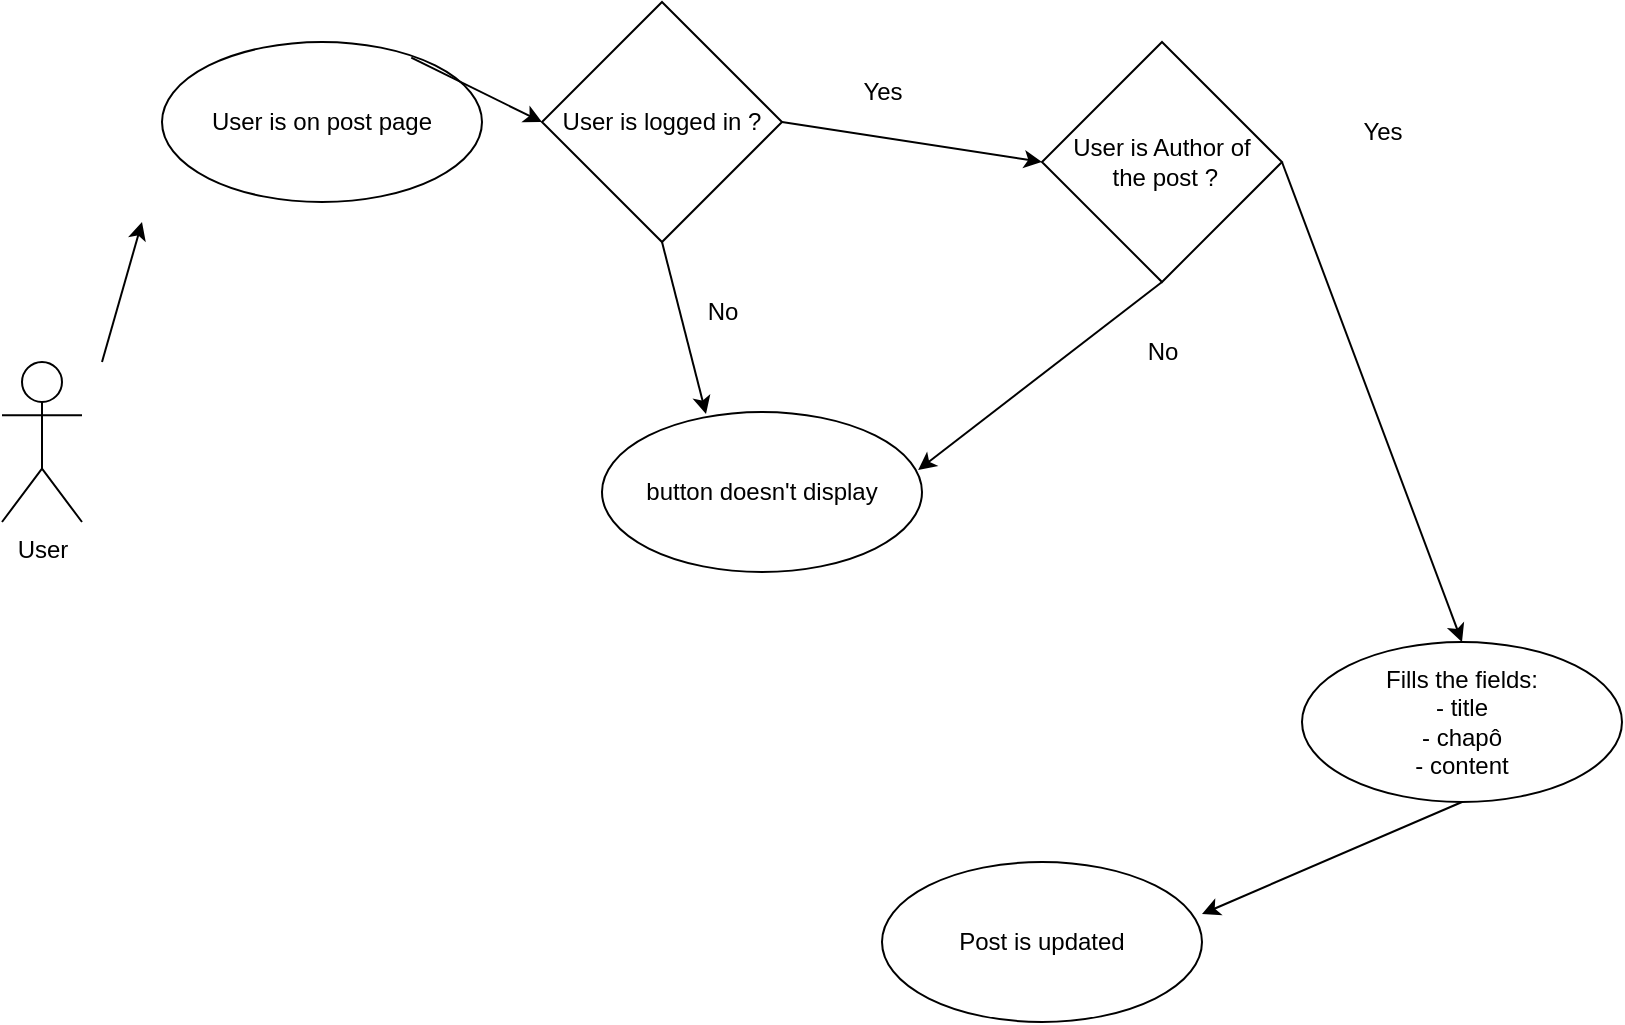 <mxfile version="20.4.0" type="device"><diagram id="AhA20uXCdIqopeKHl86Q" name="Page-1"><mxGraphModel dx="974" dy="536" grid="1" gridSize="10" guides="1" tooltips="1" connect="1" arrows="1" fold="1" page="1" pageScale="1" pageWidth="850" pageHeight="1100" math="0" shadow="0"><root><mxCell id="0"/><mxCell id="1" parent="0"/><mxCell id="5v1zRxvSDNw1_mjDPV5--2" value="&lt;div&gt;User&lt;/div&gt;" style="shape=umlActor;verticalLabelPosition=bottom;verticalAlign=top;html=1;outlineConnect=0;" parent="1" vertex="1"><mxGeometry x="40" y="200" width="40" height="80" as="geometry"/></mxCell><mxCell id="5v1zRxvSDNw1_mjDPV5--3" value="User is on post page" style="ellipse;whiteSpace=wrap;html=1;" parent="1" vertex="1"><mxGeometry x="120" y="40" width="160" height="80" as="geometry"/></mxCell><mxCell id="5v1zRxvSDNw1_mjDPV5--5" value="Fills the fields:&lt;br&gt;&lt;div&gt;- title&lt;/div&gt;&lt;div&gt;- chapô&lt;/div&gt;&lt;div&gt;- content&lt;br&gt;&lt;/div&gt;" style="ellipse;whiteSpace=wrap;html=1;" parent="1" vertex="1"><mxGeometry x="690" y="340" width="160" height="80" as="geometry"/></mxCell><mxCell id="5v1zRxvSDNw1_mjDPV5--6" value="" style="endArrow=classic;html=1;rounded=0;entryX=0;entryY=0.5;entryDx=0;entryDy=0;exitX=0.779;exitY=0.098;exitDx=0;exitDy=0;exitPerimeter=0;" parent="1" source="5v1zRxvSDNw1_mjDPV5--3" target="5v1zRxvSDNw1_mjDPV5--29" edge="1"><mxGeometry width="50" height="50" relative="1" as="geometry"><mxPoint x="410" y="360" as="sourcePoint"/><mxPoint x="303.431" y="108.284" as="targetPoint"/></mxGeometry></mxCell><mxCell id="5v1zRxvSDNw1_mjDPV5--7" value="" style="endArrow=classic;html=1;rounded=0;exitX=1;exitY=0.5;exitDx=0;exitDy=0;entryX=0;entryY=0.5;entryDx=0;entryDy=0;" parent="1" source="5v1zRxvSDNw1_mjDPV5--29" target="rtTVPSc2c0AjUPFmb5-v-2" edge="1"><mxGeometry width="50" height="50" relative="1" as="geometry"><mxPoint x="440.0" y="90" as="sourcePoint"/><mxPoint x="560" y="120" as="targetPoint"/></mxGeometry></mxCell><mxCell id="5v1zRxvSDNw1_mjDPV5--11" value="" style="endArrow=classic;html=1;rounded=0;entryX=1;entryY=0.325;entryDx=0;entryDy=0;exitX=0.5;exitY=1;exitDx=0;exitDy=0;entryPerimeter=0;" parent="1" source="5v1zRxvSDNw1_mjDPV5--5" target="5v1zRxvSDNw1_mjDPV5--18" edge="1"><mxGeometry width="50" height="50" relative="1" as="geometry"><mxPoint x="610" y="420" as="sourcePoint"/><mxPoint x="610" y="585" as="targetPoint"/></mxGeometry></mxCell><mxCell id="5v1zRxvSDNw1_mjDPV5--18" value="Post is updated" style="ellipse;whiteSpace=wrap;html=1;" parent="1" vertex="1"><mxGeometry x="480" y="450" width="160" height="80" as="geometry"/></mxCell><mxCell id="5v1zRxvSDNw1_mjDPV5--29" value="User is logged in ?" style="rhombus;whiteSpace=wrap;html=1;" parent="1" vertex="1"><mxGeometry x="310" y="20" width="120" height="120" as="geometry"/></mxCell><mxCell id="5v1zRxvSDNw1_mjDPV5--30" value="Yes" style="text;html=1;align=center;verticalAlign=middle;resizable=0;points=[];autosize=1;strokeColor=none;fillColor=none;" parent="1" vertex="1"><mxGeometry x="460" y="50" width="40" height="30" as="geometry"/></mxCell><mxCell id="5v1zRxvSDNw1_mjDPV5--31" value="button doesn't display" style="ellipse;whiteSpace=wrap;html=1;" parent="1" vertex="1"><mxGeometry x="340" y="225" width="160" height="80" as="geometry"/></mxCell><mxCell id="5v1zRxvSDNw1_mjDPV5--32" value="" style="endArrow=classic;html=1;rounded=0;exitX=0.5;exitY=1;exitDx=0;exitDy=0;entryX=0.325;entryY=0.013;entryDx=0;entryDy=0;entryPerimeter=0;" parent="1" source="5v1zRxvSDNw1_mjDPV5--29" target="5v1zRxvSDNw1_mjDPV5--31" edge="1"><mxGeometry width="50" height="50" relative="1" as="geometry"><mxPoint x="370.0" y="160" as="sourcePoint"/><mxPoint x="210" y="55" as="targetPoint"/></mxGeometry></mxCell><mxCell id="5v1zRxvSDNw1_mjDPV5--33" value="No" style="text;html=1;align=center;verticalAlign=middle;resizable=0;points=[];autosize=1;strokeColor=none;fillColor=none;" parent="1" vertex="1"><mxGeometry x="380" y="160" width="40" height="30" as="geometry"/></mxCell><mxCell id="5v1zRxvSDNw1_mjDPV5--34" value="" style="endArrow=classic;html=1;rounded=0;" parent="1" edge="1"><mxGeometry width="50" height="50" relative="1" as="geometry"><mxPoint x="90" y="200" as="sourcePoint"/><mxPoint x="110" y="130" as="targetPoint"/></mxGeometry></mxCell><mxCell id="rtTVPSc2c0AjUPFmb5-v-1" value="" style="endArrow=classic;html=1;rounded=0;exitX=1;exitY=0.5;exitDx=0;exitDy=0;" edge="1" parent="1" source="rtTVPSc2c0AjUPFmb5-v-2"><mxGeometry width="50" height="50" relative="1" as="geometry"><mxPoint x="690.0" y="110" as="sourcePoint"/><mxPoint x="770" y="340" as="targetPoint"/></mxGeometry></mxCell><mxCell id="rtTVPSc2c0AjUPFmb5-v-2" value="&lt;div&gt;User is Author of&lt;/div&gt;&lt;div&gt;&amp;nbsp;the post ?&lt;/div&gt;" style="rhombus;whiteSpace=wrap;html=1;" vertex="1" parent="1"><mxGeometry x="560" y="40" width="120" height="120" as="geometry"/></mxCell><mxCell id="rtTVPSc2c0AjUPFmb5-v-3" value="Yes" style="text;html=1;align=center;verticalAlign=middle;resizable=0;points=[];autosize=1;strokeColor=none;fillColor=none;" vertex="1" parent="1"><mxGeometry x="710" y="70" width="40" height="30" as="geometry"/></mxCell><mxCell id="rtTVPSc2c0AjUPFmb5-v-4" value="" style="endArrow=classic;html=1;rounded=0;exitX=0.5;exitY=1;exitDx=0;exitDy=0;entryX=0.988;entryY=0.363;entryDx=0;entryDy=0;entryPerimeter=0;" edge="1" parent="1" source="rtTVPSc2c0AjUPFmb5-v-2" target="5v1zRxvSDNw1_mjDPV5--31"><mxGeometry width="50" height="50" relative="1" as="geometry"><mxPoint x="620.0" y="180" as="sourcePoint"/><mxPoint x="522.96" y="301" as="targetPoint"/></mxGeometry></mxCell><mxCell id="rtTVPSc2c0AjUPFmb5-v-5" value="No" style="text;html=1;align=center;verticalAlign=middle;resizable=0;points=[];autosize=1;strokeColor=none;fillColor=none;" vertex="1" parent="1"><mxGeometry x="600" y="180" width="40" height="30" as="geometry"/></mxCell></root></mxGraphModel></diagram></mxfile>